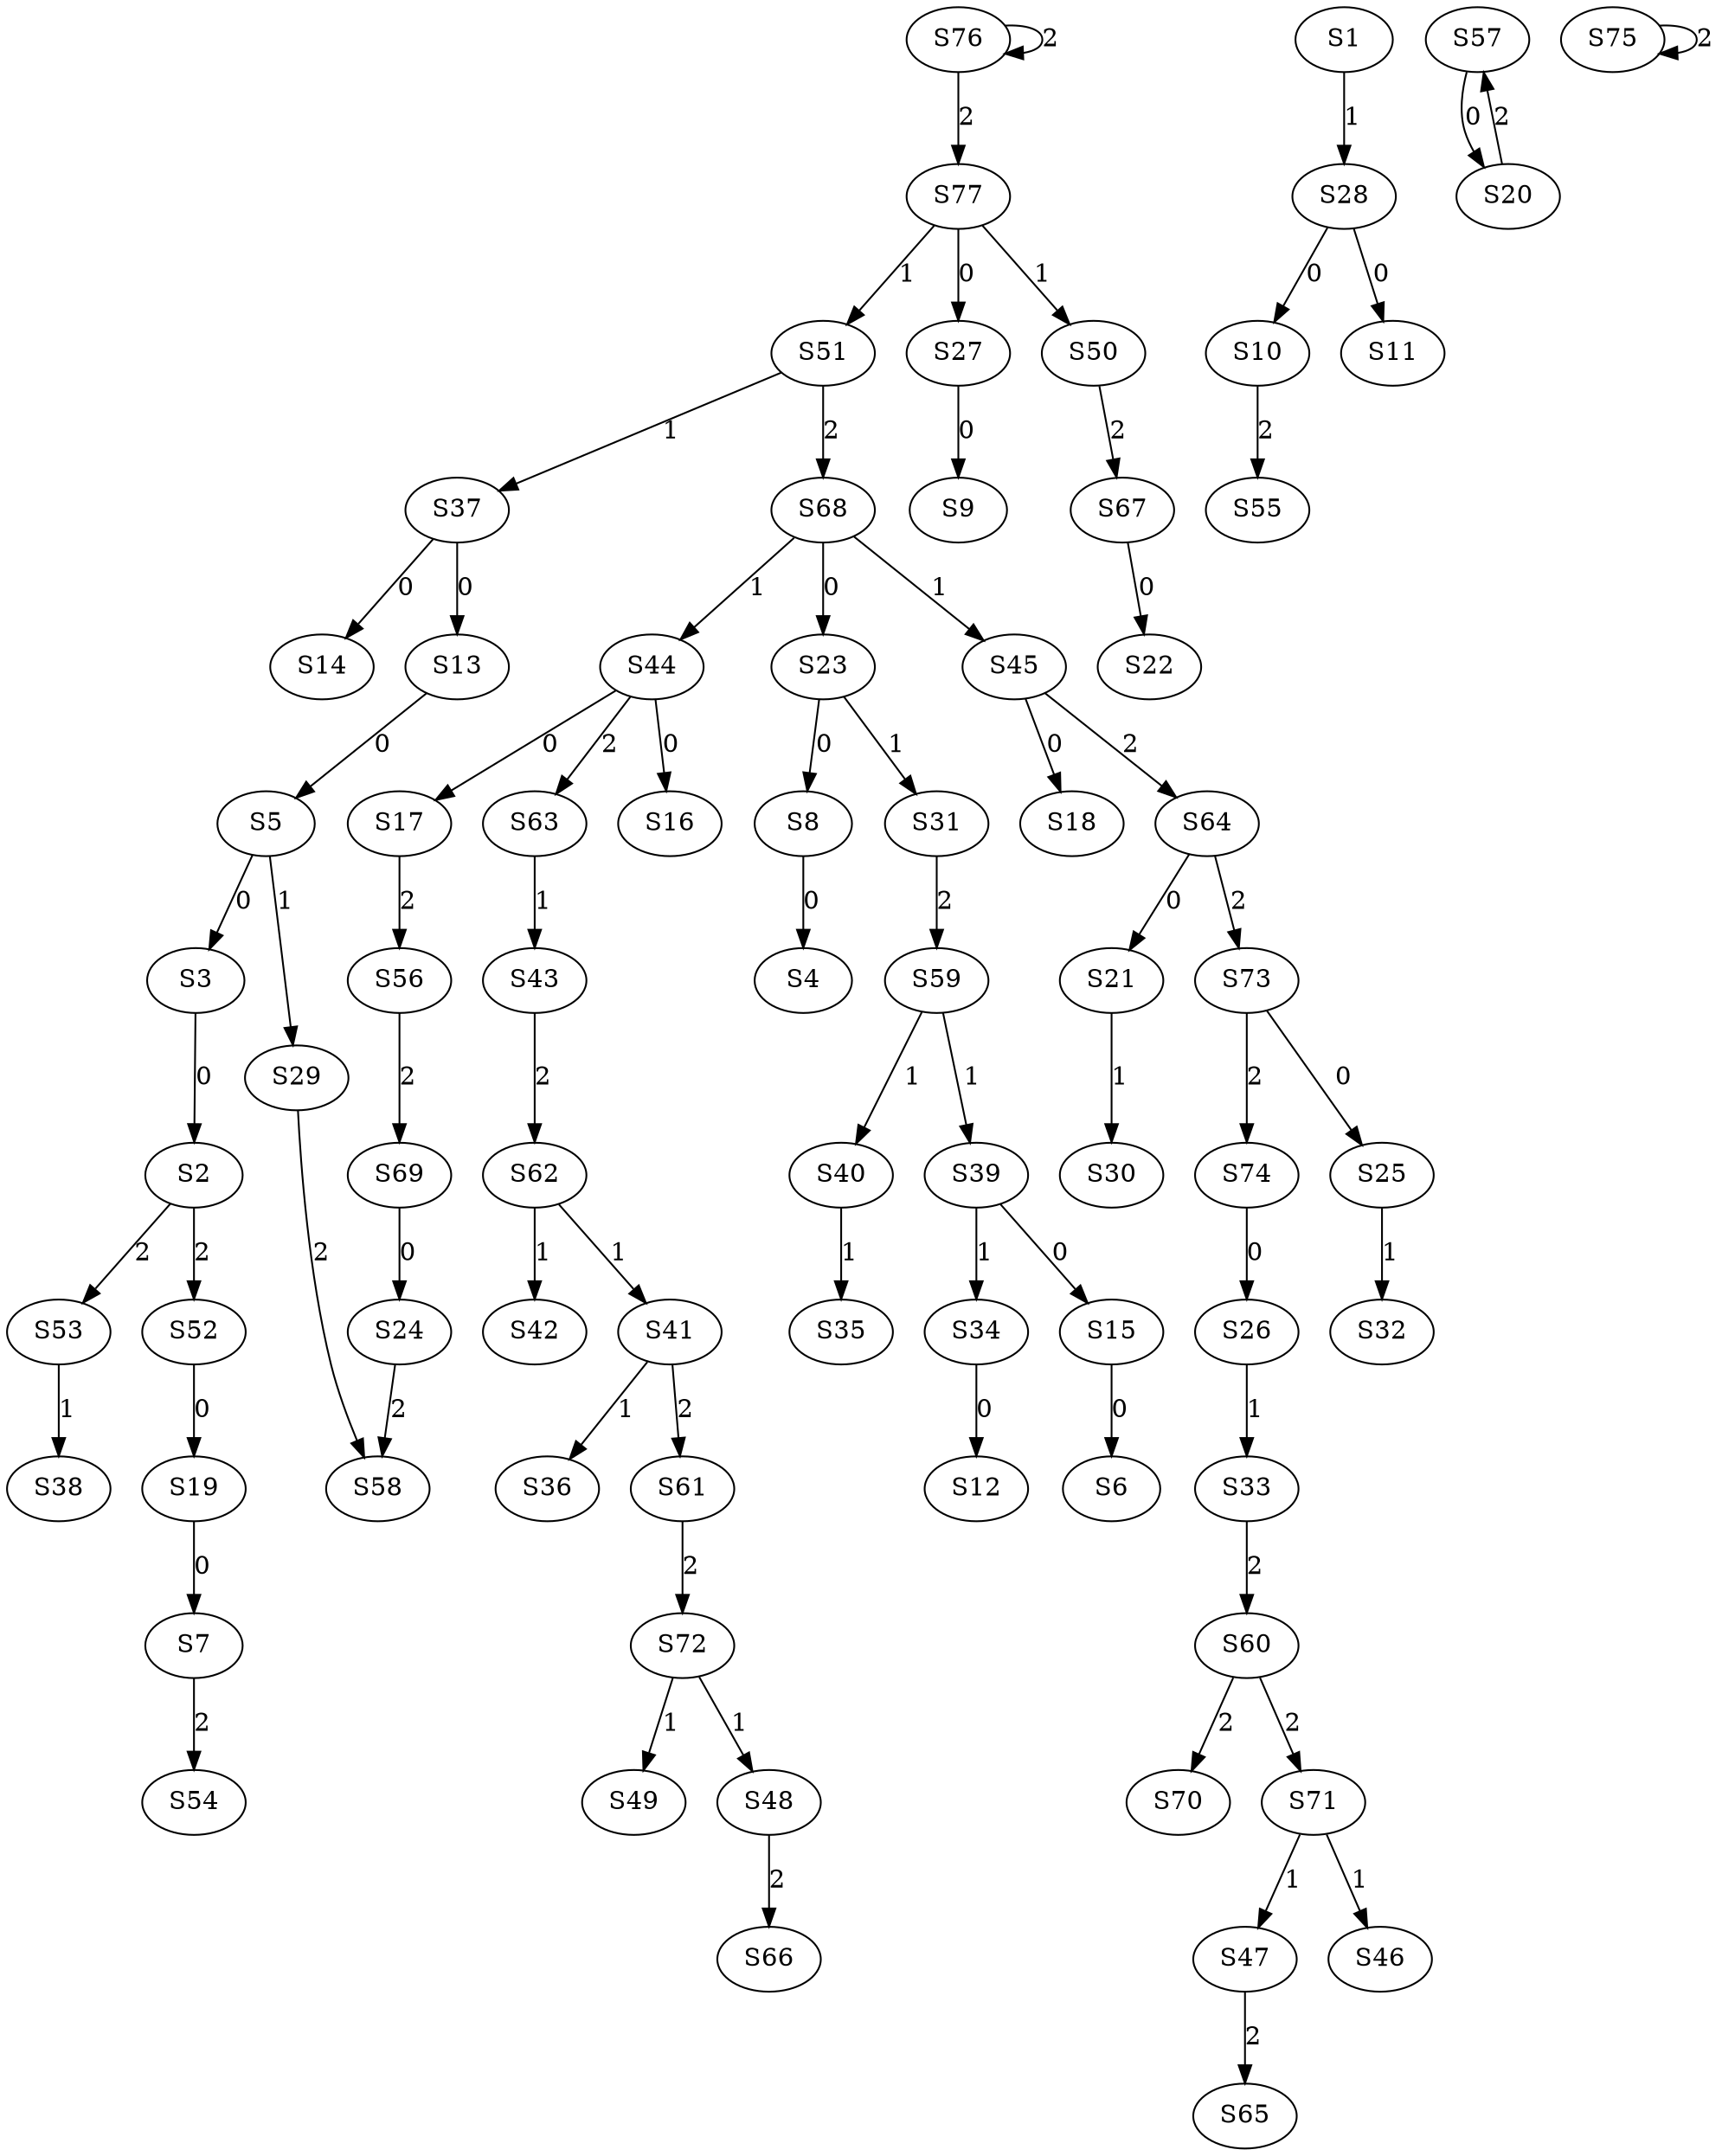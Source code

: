 strict digraph {
	S3 -> S2 [ label = 0 ];
	S5 -> S3 [ label = 0 ];
	S8 -> S4 [ label = 0 ];
	S13 -> S5 [ label = 0 ];
	S15 -> S6 [ label = 0 ];
	S19 -> S7 [ label = 0 ];
	S23 -> S8 [ label = 0 ];
	S27 -> S9 [ label = 0 ];
	S28 -> S10 [ label = 0 ];
	S28 -> S11 [ label = 0 ];
	S34 -> S12 [ label = 0 ];
	S37 -> S13 [ label = 0 ];
	S37 -> S14 [ label = 0 ];
	S39 -> S15 [ label = 0 ];
	S44 -> S16 [ label = 0 ];
	S44 -> S17 [ label = 0 ];
	S45 -> S18 [ label = 0 ];
	S52 -> S19 [ label = 0 ];
	S57 -> S20 [ label = 0 ];
	S64 -> S21 [ label = 0 ];
	S67 -> S22 [ label = 0 ];
	S68 -> S23 [ label = 0 ];
	S69 -> S24 [ label = 0 ];
	S73 -> S25 [ label = 0 ];
	S74 -> S26 [ label = 0 ];
	S77 -> S27 [ label = 0 ];
	S1 -> S28 [ label = 1 ];
	S5 -> S29 [ label = 1 ];
	S21 -> S30 [ label = 1 ];
	S23 -> S31 [ label = 1 ];
	S25 -> S32 [ label = 1 ];
	S26 -> S33 [ label = 1 ];
	S39 -> S34 [ label = 1 ];
	S40 -> S35 [ label = 1 ];
	S41 -> S36 [ label = 1 ];
	S51 -> S37 [ label = 1 ];
	S53 -> S38 [ label = 1 ];
	S59 -> S39 [ label = 1 ];
	S59 -> S40 [ label = 1 ];
	S62 -> S41 [ label = 1 ];
	S62 -> S42 [ label = 1 ];
	S63 -> S43 [ label = 1 ];
	S68 -> S44 [ label = 1 ];
	S68 -> S45 [ label = 1 ];
	S71 -> S46 [ label = 1 ];
	S71 -> S47 [ label = 1 ];
	S72 -> S48 [ label = 1 ];
	S72 -> S49 [ label = 1 ];
	S77 -> S50 [ label = 1 ];
	S77 -> S51 [ label = 1 ];
	S2 -> S52 [ label = 2 ];
	S2 -> S53 [ label = 2 ];
	S7 -> S54 [ label = 2 ];
	S10 -> S55 [ label = 2 ];
	S17 -> S56 [ label = 2 ];
	S20 -> S57 [ label = 2 ];
	S29 -> S58 [ label = 2 ];
	S31 -> S59 [ label = 2 ];
	S33 -> S60 [ label = 2 ];
	S41 -> S61 [ label = 2 ];
	S43 -> S62 [ label = 2 ];
	S44 -> S63 [ label = 2 ];
	S45 -> S64 [ label = 2 ];
	S47 -> S65 [ label = 2 ];
	S48 -> S66 [ label = 2 ];
	S50 -> S67 [ label = 2 ];
	S51 -> S68 [ label = 2 ];
	S56 -> S69 [ label = 2 ];
	S60 -> S70 [ label = 2 ];
	S60 -> S71 [ label = 2 ];
	S61 -> S72 [ label = 2 ];
	S64 -> S73 [ label = 2 ];
	S73 -> S74 [ label = 2 ];
	S75 -> S75 [ label = 2 ];
	S76 -> S76 [ label = 2 ];
	S76 -> S77 [ label = 2 ];
	S24 -> S58 [ label = 2 ];
}